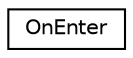 digraph "Graphical Class Hierarchy"
{
 // LATEX_PDF_SIZE
  edge [fontname="Helvetica",fontsize="10",labelfontname="Helvetica",labelfontsize="10"];
  node [fontname="Helvetica",fontsize="10",shape=record];
  rankdir="LR";
  Node0 [label="OnEnter",height=0.2,width=0.4,color="black", fillcolor="white", style="filled",URL="$classOnEnter.html",tooltip=" "];
}
